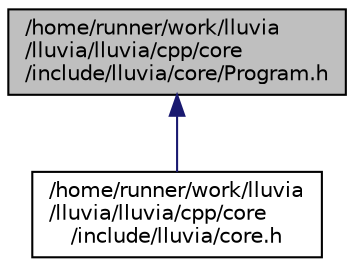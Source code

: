 digraph "/home/runner/work/lluvia/lluvia/lluvia/cpp/core/include/lluvia/core/Program.h"
{
 // LATEX_PDF_SIZE
  edge [fontname="Helvetica",fontsize="10",labelfontname="Helvetica",labelfontsize="10"];
  node [fontname="Helvetica",fontsize="10",shape=record];
  Node1 [label="/home/runner/work/lluvia\l/lluvia/lluvia/cpp/core\l/include/lluvia/core/Program.h",height=0.2,width=0.4,color="black", fillcolor="grey75", style="filled", fontcolor="black",tooltip="Program class."];
  Node1 -> Node2 [dir="back",color="midnightblue",fontsize="10",style="solid",fontname="Helvetica"];
  Node2 [label="/home/runner/work/lluvia\l/lluvia/lluvia/cpp/core\l/include/lluvia/core.h",height=0.2,width=0.4,color="black", fillcolor="white", style="filled",URL="$d5/dc4/core_8h.html",tooltip="Lluvia single header for including core classes."];
}
